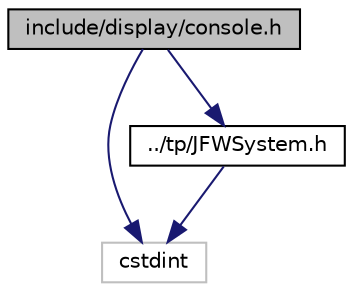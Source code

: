 digraph "include/display/console.h"
{
 // LATEX_PDF_SIZE
  edge [fontname="Helvetica",fontsize="10",labelfontname="Helvetica",labelfontsize="10"];
  node [fontname="Helvetica",fontsize="10",shape=record];
  Node1 [label="include/display/console.h",height=0.2,width=0.4,color="black", fillcolor="grey75", style="filled", fontcolor="black",tooltip="Wrapper functions for the console."];
  Node1 -> Node2 [color="midnightblue",fontsize="10",style="solid",fontname="Helvetica"];
  Node2 [label="cstdint",height=0.2,width=0.4,color="grey75", fillcolor="white", style="filled",tooltip=" "];
  Node1 -> Node3 [color="midnightblue",fontsize="10",style="solid",fontname="Helvetica"];
  Node3 [label="../tp/JFWSystem.h",height=0.2,width=0.4,color="black", fillcolor="white", style="filled",URL="$db/d73/JFWSystem_8h.html",tooltip="Holds symbols of the jfw_system field."];
  Node3 -> Node2 [color="midnightblue",fontsize="10",style="solid",fontname="Helvetica"];
}
